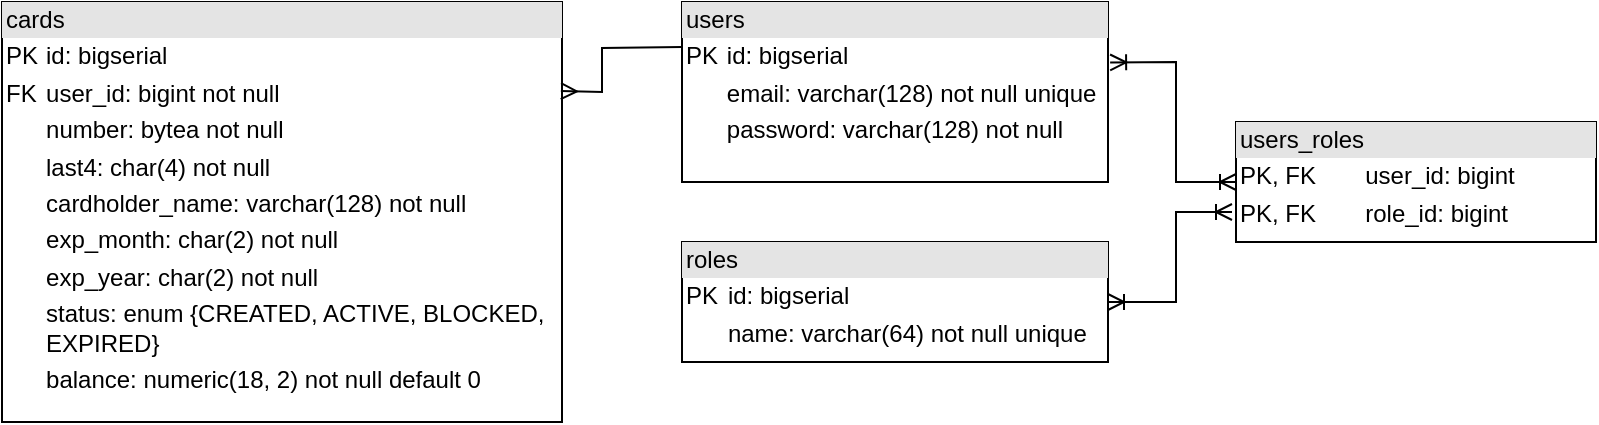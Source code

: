 <mxfile version="28.2.5">
  <diagram name="Страница — 1" id="SXoC0z6oiC8eo1iiEOM2">
    <mxGraphModel dx="1042" dy="563" grid="1" gridSize="10" guides="1" tooltips="1" connect="1" arrows="1" fold="1" page="1" pageScale="1" pageWidth="827" pageHeight="1169" math="0" shadow="0">
      <root>
        <mxCell id="0" />
        <mxCell id="1" parent="0" />
        <mxCell id="taiaCCv4Tr7rA3Act_Ue-1" value="&lt;div style=&quot;box-sizing: border-box; width: 100%; background: rgb(228, 228, 228); padding: 2px;&quot;&gt;users&lt;/div&gt;&lt;table style=&quot;width:100%;font-size:1em;&quot; cellpadding=&quot;2&quot; cellspacing=&quot;0&quot;&gt;&lt;tbody&gt;&lt;tr&gt;&lt;td&gt;PK&lt;/td&gt;&lt;td&gt;id: bigserial&lt;/td&gt;&lt;/tr&gt;&lt;tr&gt;&lt;td&gt;&lt;br&gt;&lt;/td&gt;&lt;td&gt;email: varchar(128) not null unique&lt;/td&gt;&lt;/tr&gt;&lt;tr&gt;&lt;td&gt;&lt;/td&gt;&lt;td&gt;password: varchar(128) not null&lt;/td&gt;&lt;/tr&gt;&lt;/tbody&gt;&lt;/table&gt;" style="verticalAlign=top;align=left;overflow=fill;html=1;whiteSpace=wrap;" parent="1" vertex="1">
          <mxGeometry x="355" y="120" width="213" height="90" as="geometry" />
        </mxCell>
        <mxCell id="taiaCCv4Tr7rA3Act_Ue-2" value="&lt;div style=&quot;box-sizing: border-box; width: 100%; background: rgb(228, 228, 228); padding: 2px;&quot;&gt;roles&lt;/div&gt;&lt;table style=&quot;width:100%;font-size:1em;&quot; cellpadding=&quot;2&quot; cellspacing=&quot;0&quot;&gt;&lt;tbody&gt;&lt;tr&gt;&lt;td&gt;PK&lt;/td&gt;&lt;td&gt;id: bigserial&lt;/td&gt;&lt;/tr&gt;&lt;tr&gt;&lt;td&gt;&lt;br&gt;&lt;/td&gt;&lt;td&gt;name: varchar(64) not null unique&lt;/td&gt;&lt;/tr&gt;&lt;tr&gt;&lt;td&gt;&lt;br&gt;&lt;/td&gt;&lt;td&gt;&lt;br&gt;&lt;/td&gt;&lt;/tr&gt;&lt;/tbody&gt;&lt;/table&gt;" style="verticalAlign=top;align=left;overflow=fill;html=1;whiteSpace=wrap;" parent="1" vertex="1">
          <mxGeometry x="355" y="240" width="213" height="60" as="geometry" />
        </mxCell>
        <mxCell id="taiaCCv4Tr7rA3Act_Ue-3" value="&lt;div style=&quot;box-sizing: border-box; width: 100%; background: rgb(228, 228, 228); padding: 2px;&quot;&gt;users_roles&lt;/div&gt;&lt;table style=&quot;width:100%;font-size:1em;&quot; cellpadding=&quot;2&quot; cellspacing=&quot;0&quot;&gt;&lt;tbody&gt;&lt;tr&gt;&lt;td&gt;PK, FK&lt;/td&gt;&lt;td&gt;user_id: bigint&lt;/td&gt;&lt;/tr&gt;&lt;tr&gt;&lt;td&gt;PK, FK&lt;/td&gt;&lt;td&gt;role_id: bigint&lt;/td&gt;&lt;/tr&gt;&lt;tr&gt;&lt;td&gt;&lt;/td&gt;&lt;td&gt;&lt;br&gt;&lt;/td&gt;&lt;/tr&gt;&lt;/tbody&gt;&lt;/table&gt;" style="verticalAlign=top;align=left;overflow=fill;html=1;whiteSpace=wrap;" parent="1" vertex="1">
          <mxGeometry x="632" y="180" width="180" height="60" as="geometry" />
        </mxCell>
        <mxCell id="taiaCCv4Tr7rA3Act_Ue-4" value="" style="endArrow=ERoneToMany;html=1;rounded=0;entryX=0;entryY=0.5;entryDx=0;entryDy=0;exitX=1.005;exitY=0.336;exitDx=0;exitDy=0;exitPerimeter=0;startArrow=ERoneToMany;startFill=0;endFill=0;" parent="1" source="taiaCCv4Tr7rA3Act_Ue-1" target="taiaCCv4Tr7rA3Act_Ue-3" edge="1">
          <mxGeometry width="50" height="50" relative="1" as="geometry">
            <mxPoint x="572" y="200" as="sourcePoint" />
            <mxPoint x="682" y="350" as="targetPoint" />
            <Array as="points">
              <mxPoint x="602" y="150" />
              <mxPoint x="602" y="210" />
            </Array>
          </mxGeometry>
        </mxCell>
        <mxCell id="taiaCCv4Tr7rA3Act_Ue-5" value="" style="endArrow=ERoneToMany;html=1;rounded=0;startArrow=ERoneToMany;startFill=0;endFill=0;exitX=1;exitY=0.5;exitDx=0;exitDy=0;" parent="1" source="taiaCCv4Tr7rA3Act_Ue-2" edge="1">
          <mxGeometry width="50" height="50" relative="1" as="geometry">
            <mxPoint x="580" y="255" as="sourcePoint" />
            <mxPoint x="630" y="225" as="targetPoint" />
            <Array as="points">
              <mxPoint x="602" y="270" />
              <mxPoint x="602" y="225" />
            </Array>
          </mxGeometry>
        </mxCell>
        <mxCell id="taiaCCv4Tr7rA3Act_Ue-7" value="&lt;div style=&quot;box-sizing: border-box; width: 100%; background: rgb(228, 228, 228); padding: 2px;&quot;&gt;cards&lt;/div&gt;&lt;table style=&quot;width:100%;font-size:1em;&quot; cellpadding=&quot;2&quot; cellspacing=&quot;0&quot;&gt;&lt;tbody&gt;&lt;tr&gt;&lt;td&gt;PK&lt;/td&gt;&lt;td&gt;id: bigserial&lt;/td&gt;&lt;/tr&gt;&lt;tr&gt;&lt;td&gt;FK&lt;/td&gt;&lt;td&gt;user_id: bigint not null&lt;/td&gt;&lt;/tr&gt;&lt;tr&gt;&lt;td&gt;&lt;/td&gt;&lt;td&gt;number: bytea not null&lt;/td&gt;&lt;/tr&gt;&lt;tr&gt;&lt;td&gt;&lt;br&gt;&lt;/td&gt;&lt;td&gt;last4: char(4) not null&lt;/td&gt;&lt;/tr&gt;&lt;tr&gt;&lt;td&gt;&lt;br&gt;&lt;/td&gt;&lt;td&gt;cardholder_name: varchar(128) not null&lt;/td&gt;&lt;/tr&gt;&lt;tr&gt;&lt;td&gt;&lt;br&gt;&lt;/td&gt;&lt;td&gt;exp_month: char(2) not null&lt;/td&gt;&lt;/tr&gt;&lt;tr&gt;&lt;td&gt;&lt;br&gt;&lt;/td&gt;&lt;td&gt;exp_year: char(2) not null&lt;/td&gt;&lt;/tr&gt;&lt;tr&gt;&lt;td&gt;&lt;br&gt;&lt;/td&gt;&lt;td&gt;status: enum {CREATED, ACTIVE, BLOCKED, EXPIRED}&lt;/td&gt;&lt;/tr&gt;&lt;tr&gt;&lt;td&gt;&lt;br&gt;&lt;/td&gt;&lt;td&gt;balance: numeric(18, 2) not null default 0&lt;/td&gt;&lt;/tr&gt;&lt;/tbody&gt;&lt;/table&gt;" style="verticalAlign=top;align=left;overflow=fill;html=1;whiteSpace=wrap;" parent="1" vertex="1">
          <mxGeometry x="15" y="120" width="280" height="210" as="geometry" />
        </mxCell>
        <mxCell id="taiaCCv4Tr7rA3Act_Ue-9" value="" style="endArrow=none;html=1;rounded=0;exitX=0.998;exitY=0.212;exitDx=0;exitDy=0;exitPerimeter=0;entryX=0;entryY=0.25;entryDx=0;entryDy=0;startArrow=ERmany;startFill=0;" parent="1" source="taiaCCv4Tr7rA3Act_Ue-7" target="taiaCCv4Tr7rA3Act_Ue-1" edge="1">
          <mxGeometry width="50" height="50" relative="1" as="geometry">
            <mxPoint x="392" y="330" as="sourcePoint" />
            <mxPoint x="442" y="280" as="targetPoint" />
            <Array as="points">
              <mxPoint x="315" y="165" />
              <mxPoint x="315" y="143" />
            </Array>
          </mxGeometry>
        </mxCell>
      </root>
    </mxGraphModel>
  </diagram>
</mxfile>
